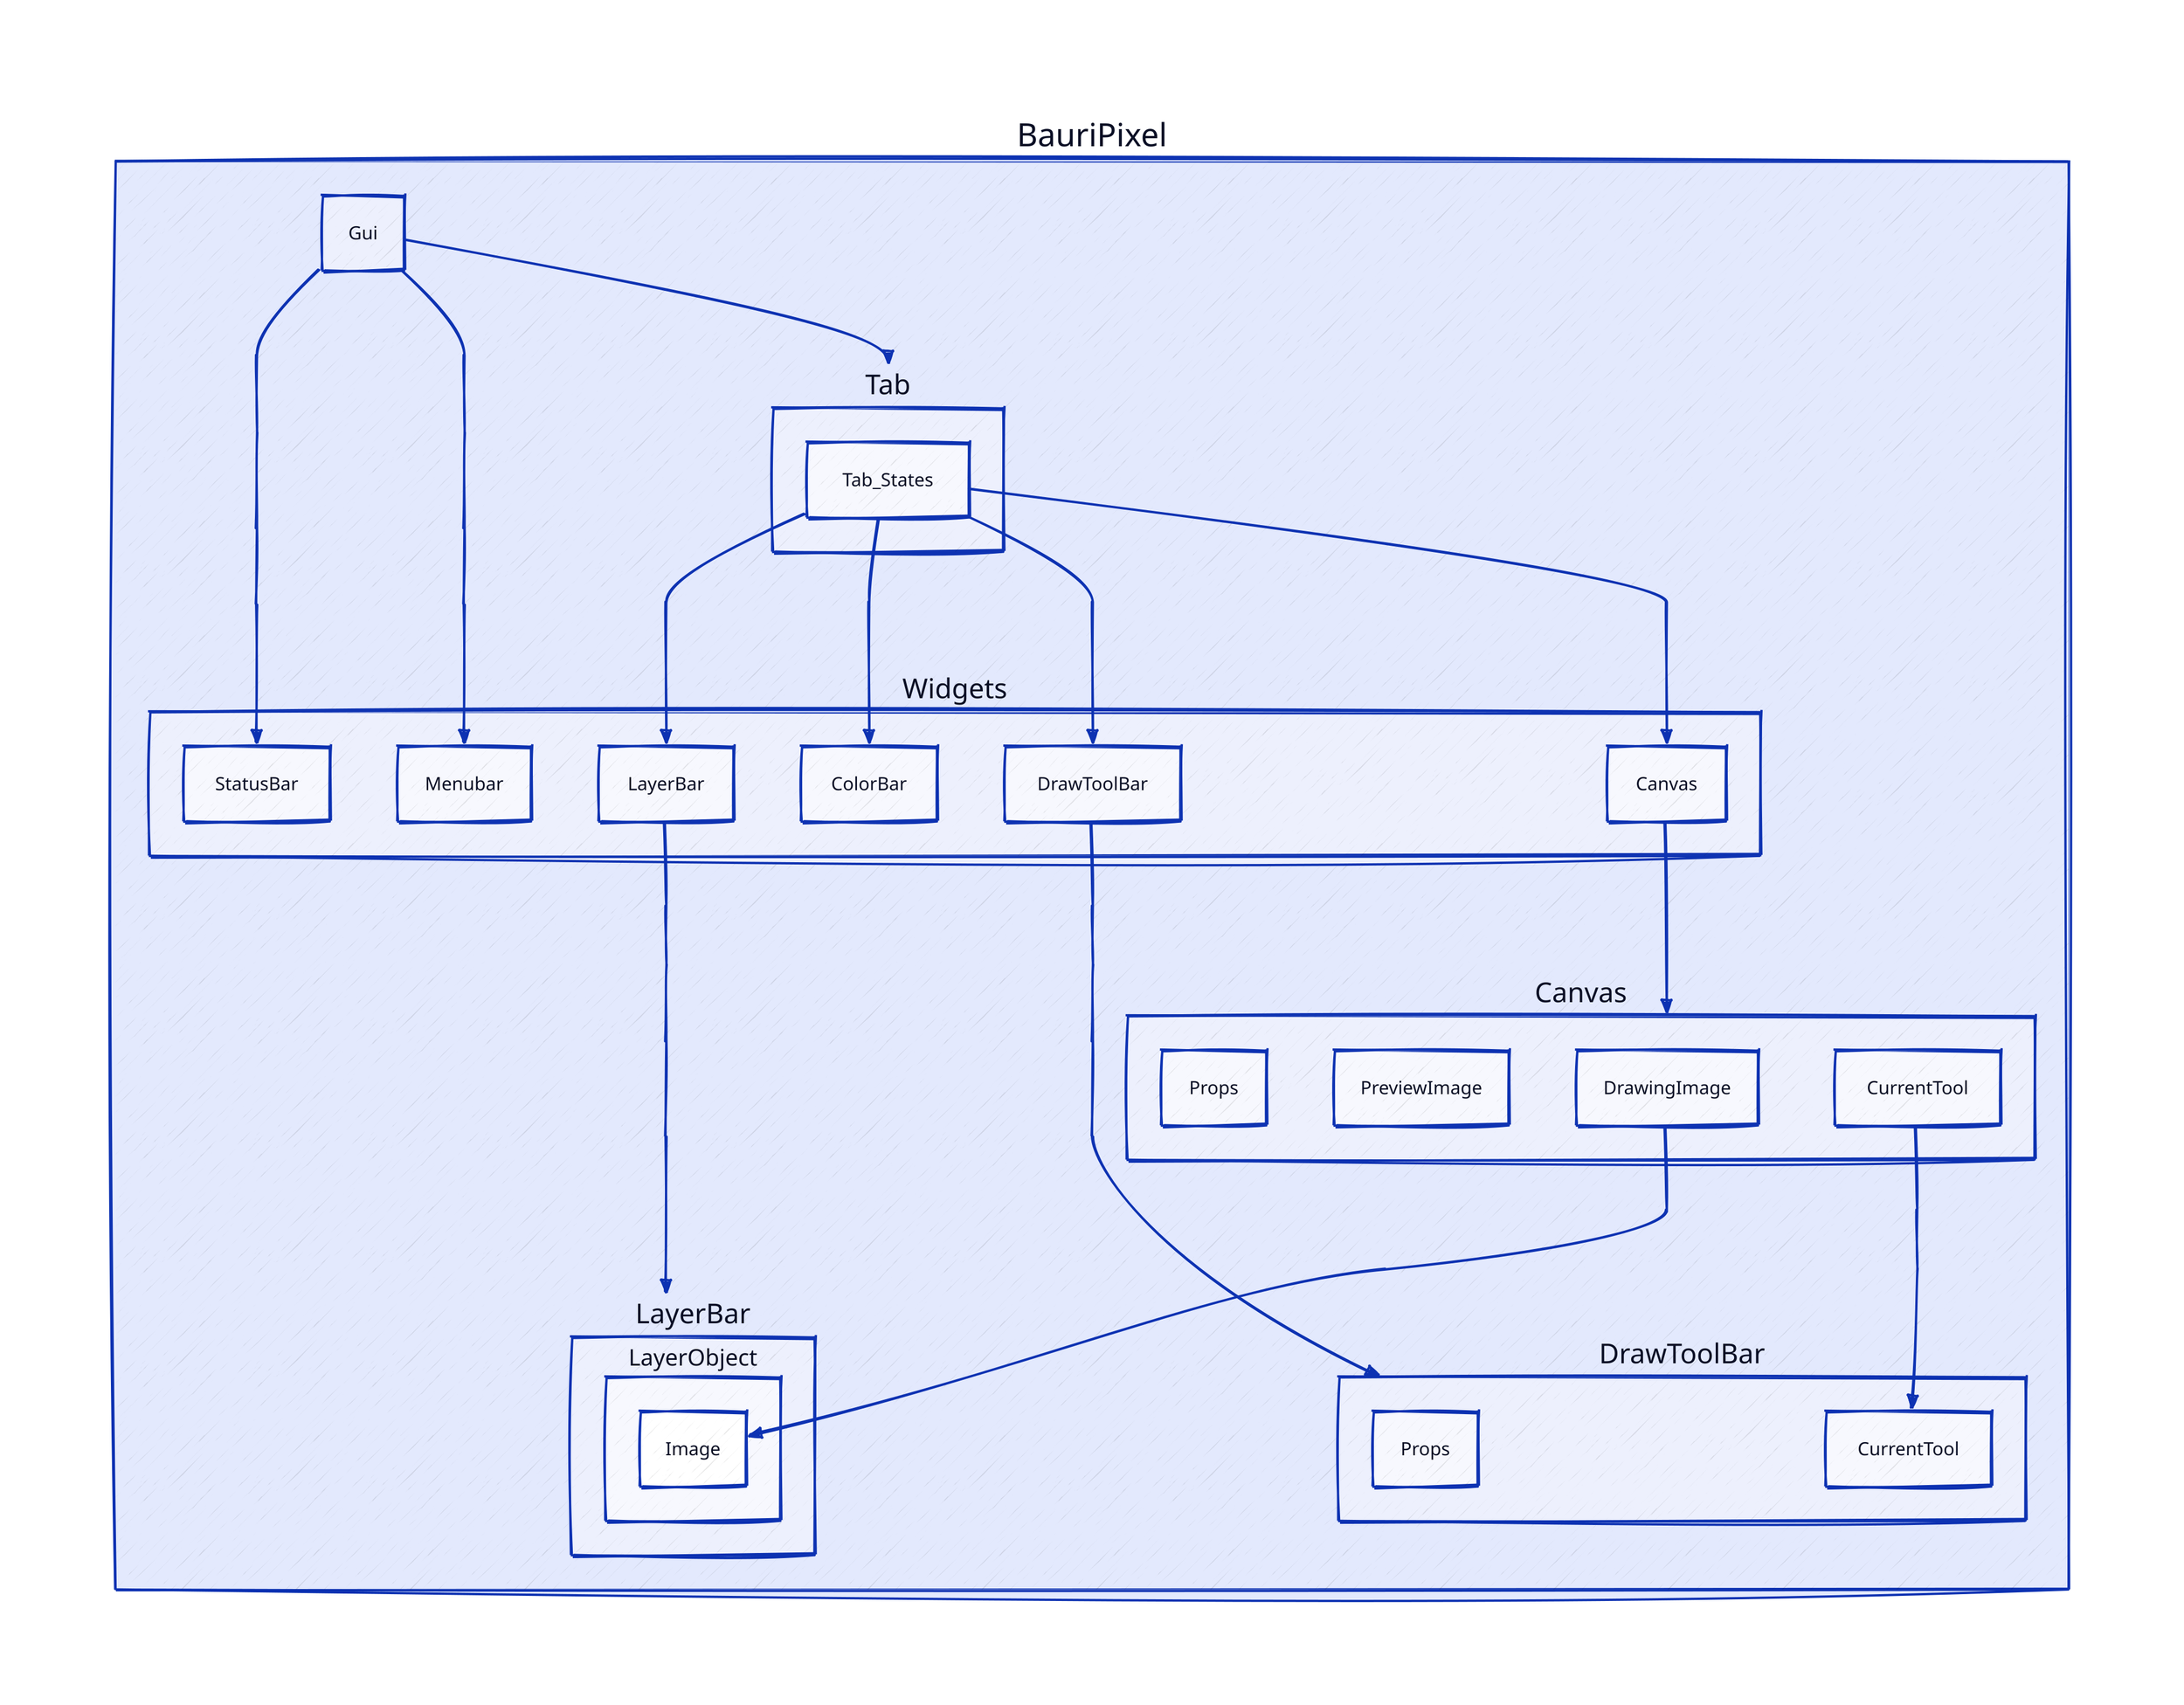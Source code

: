 vars: {
  d2-config: {
    theme-id: 3
    sketch: true
  }
}

BauriPixel: {
  Gui

  Canvas: {
    Props
    PreviewImage
    DrawingImage

    CurrentTool
  }

  DrawToolBar: {
    Props
    CurrentTool
  }

  LayerBar: {
    LayerObject: {
      Image
    }
  }

  Widgets: {
    Canvas
    DrawToolBar
    ColorBar
    Menubar
    StatusBar
    LayerBar
  }

  Tab: {
    Tab_States
  }

  Gui -> Tab
  Gui -> Widgets.Menubar
  Gui -> Widgets.StatusBar

  Tab.Tab_States -> Widgets.Canvas
  Tab.Tab_States -> Widgets.DrawToolBar
  Tab.Tab_States -> Widgets.ColorBar
  Tab.Tab_States -> Widgets.LayerBar

  Widgets.Canvas -> Canvas
  Widgets.LayerBar -> LayerBar
  Widgets.DrawToolBar -> DrawToolBar
  Canvas.DrawingImage -> LayerBar.LayerObject.Image
  Canvas.CurrentTool -> DrawToolBar.CurrentTool
}
